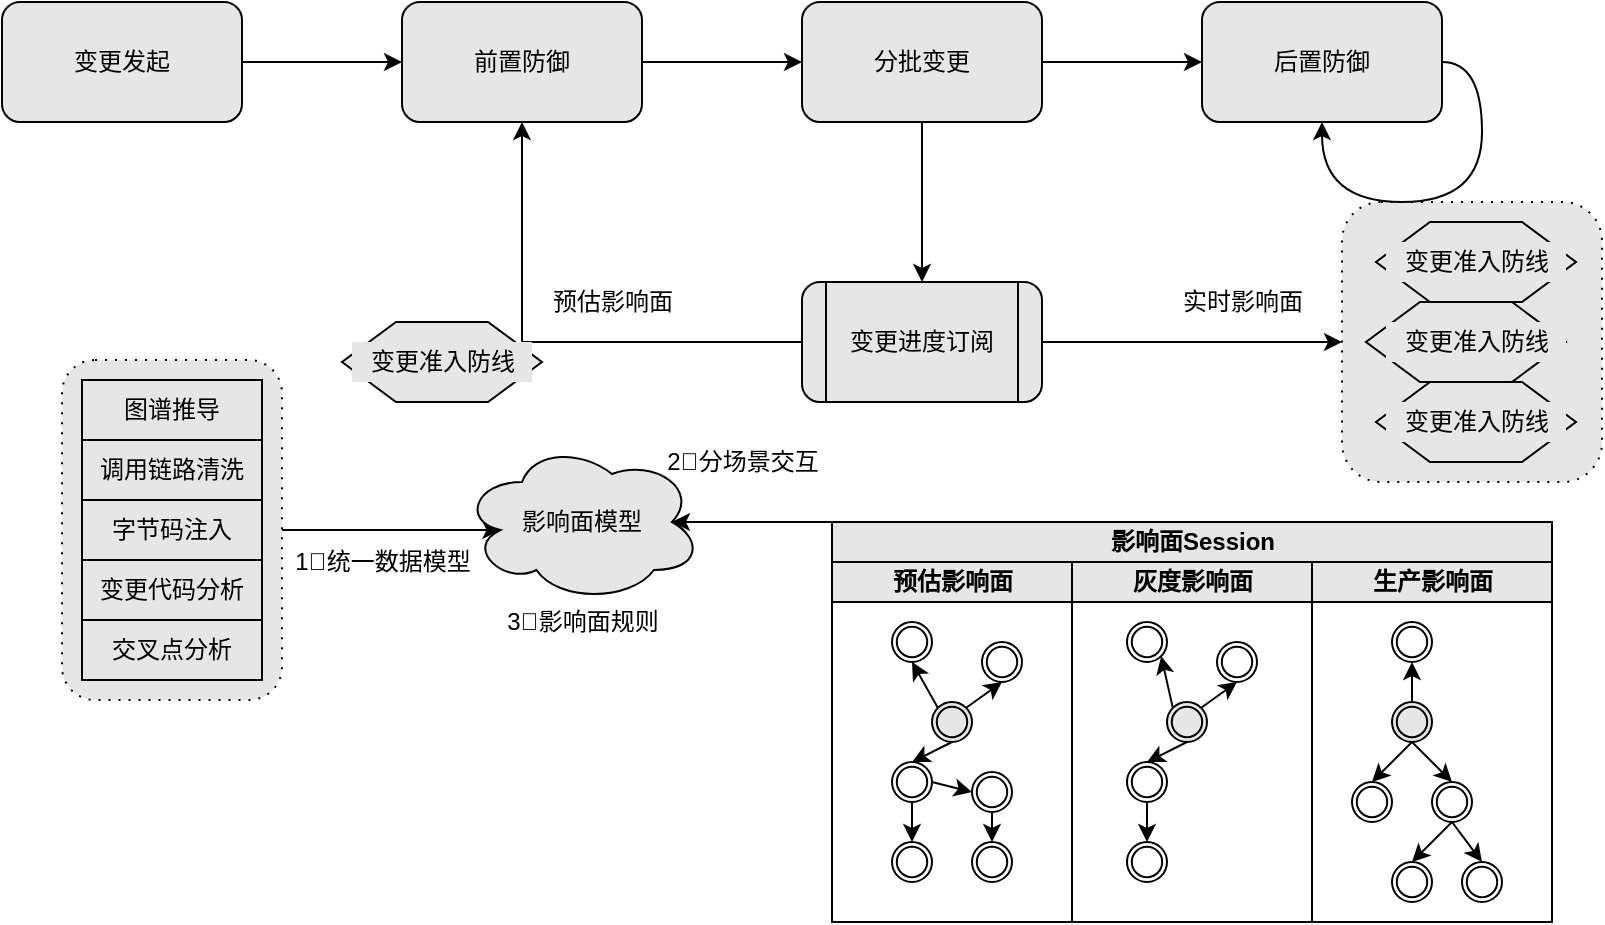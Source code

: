 <mxfile version="13.7.2" type="github">
  <diagram id="S0jVbe6z213CAZg4sw0W" name="Page-1">
    <mxGraphModel dx="1426" dy="740" grid="1" gridSize="10" guides="1" tooltips="1" connect="1" arrows="1" fold="1" page="1" pageScale="1" pageWidth="827" pageHeight="1169" math="0" shadow="0">
      <root>
        <mxCell id="0" />
        <mxCell id="1" parent="0" />
        <mxCell id="dAHWYHgrOFg6X7nAU1P5-92" style="edgeStyle=orthogonalEdgeStyle;rounded=0;orthogonalLoop=1;jettySize=auto;html=1;exitX=1;exitY=0.5;exitDx=0;exitDy=0;entryX=0.16;entryY=0.55;entryDx=0;entryDy=0;entryPerimeter=0;fillColor=#FFFFFF;" edge="1" parent="1" source="dAHWYHgrOFg6X7nAU1P5-35" target="dAHWYHgrOFg6X7nAU1P5-34">
          <mxGeometry relative="1" as="geometry" />
        </mxCell>
        <mxCell id="dAHWYHgrOFg6X7nAU1P5-35" value="" style="shape=ext;rounded=1;html=1;whiteSpace=wrap;dashed=1;dashPattern=1 4;fillColor=#E6E6E6;" vertex="1" parent="1">
          <mxGeometry x="70" y="379" width="110" height="170" as="geometry" />
        </mxCell>
        <mxCell id="dAHWYHgrOFg6X7nAU1P5-21" value="" style="shape=ext;rounded=1;html=1;whiteSpace=wrap;dashed=1;dashPattern=1 4;fillColor=#E6E6E6;" vertex="1" parent="1">
          <mxGeometry x="710" y="300" width="130" height="140" as="geometry" />
        </mxCell>
        <mxCell id="dAHWYHgrOFg6X7nAU1P5-3" value="" style="edgeStyle=orthogonalEdgeStyle;rounded=0;orthogonalLoop=1;jettySize=auto;html=1;fillColor=#E6E6E6;" edge="1" parent="1" source="dAHWYHgrOFg6X7nAU1P5-1" target="dAHWYHgrOFg6X7nAU1P5-2">
          <mxGeometry relative="1" as="geometry" />
        </mxCell>
        <mxCell id="dAHWYHgrOFg6X7nAU1P5-1" value="变更发起" style="rounded=1;whiteSpace=wrap;html=1;fillColor=#E6E6E6;" vertex="1" parent="1">
          <mxGeometry x="40" y="200" width="120" height="60" as="geometry" />
        </mxCell>
        <mxCell id="dAHWYHgrOFg6X7nAU1P5-5" value="" style="edgeStyle=orthogonalEdgeStyle;rounded=0;orthogonalLoop=1;jettySize=auto;html=1;fillColor=#E6E6E6;" edge="1" parent="1" source="dAHWYHgrOFg6X7nAU1P5-2" target="dAHWYHgrOFg6X7nAU1P5-4">
          <mxGeometry relative="1" as="geometry" />
        </mxCell>
        <mxCell id="dAHWYHgrOFg6X7nAU1P5-2" value="前置防御" style="rounded=1;whiteSpace=wrap;html=1;fillColor=#E6E6E6;" vertex="1" parent="1">
          <mxGeometry x="240" y="200" width="120" height="60" as="geometry" />
        </mxCell>
        <mxCell id="dAHWYHgrOFg6X7nAU1P5-7" value="" style="edgeStyle=orthogonalEdgeStyle;rounded=0;orthogonalLoop=1;jettySize=auto;html=1;fillColor=#E6E6E6;" edge="1" parent="1" source="dAHWYHgrOFg6X7nAU1P5-4" target="dAHWYHgrOFg6X7nAU1P5-6">
          <mxGeometry relative="1" as="geometry" />
        </mxCell>
        <mxCell id="dAHWYHgrOFg6X7nAU1P5-9" value="" style="edgeStyle=orthogonalEdgeStyle;rounded=0;orthogonalLoop=1;jettySize=auto;html=1;fillColor=#E6E6E6;" edge="1" parent="1" source="dAHWYHgrOFg6X7nAU1P5-4" target="dAHWYHgrOFg6X7nAU1P5-8">
          <mxGeometry relative="1" as="geometry" />
        </mxCell>
        <mxCell id="dAHWYHgrOFg6X7nAU1P5-4" value="分批变更" style="rounded=1;whiteSpace=wrap;html=1;fillColor=#E6E6E6;" vertex="1" parent="1">
          <mxGeometry x="440" y="200" width="120" height="60" as="geometry" />
        </mxCell>
        <mxCell id="dAHWYHgrOFg6X7nAU1P5-6" value="后置防御" style="rounded=1;whiteSpace=wrap;html=1;fillColor=#E6E6E6;" vertex="1" parent="1">
          <mxGeometry x="640" y="200" width="120" height="60" as="geometry" />
        </mxCell>
        <mxCell id="dAHWYHgrOFg6X7nAU1P5-10" style="edgeStyle=orthogonalEdgeStyle;rounded=0;orthogonalLoop=1;jettySize=auto;html=1;exitX=0;exitY=0.5;exitDx=0;exitDy=0;entryX=0.5;entryY=1;entryDx=0;entryDy=0;fillColor=#E6E6E6;" edge="1" parent="1" source="dAHWYHgrOFg6X7nAU1P5-8" target="dAHWYHgrOFg6X7nAU1P5-2">
          <mxGeometry relative="1" as="geometry" />
        </mxCell>
        <mxCell id="dAHWYHgrOFg6X7nAU1P5-23" style="edgeStyle=orthogonalEdgeStyle;curved=1;rounded=0;orthogonalLoop=1;jettySize=auto;html=1;exitX=1;exitY=0.5;exitDx=0;exitDy=0;entryX=0;entryY=0.5;entryDx=0;entryDy=0;fillColor=#E6E6E6;" edge="1" parent="1" source="dAHWYHgrOFg6X7nAU1P5-8" target="dAHWYHgrOFg6X7nAU1P5-21">
          <mxGeometry relative="1" as="geometry" />
        </mxCell>
        <mxCell id="dAHWYHgrOFg6X7nAU1P5-8" value="变更进度订阅" style="shape=process;whiteSpace=wrap;html=1;backgroundOutline=1;rounded=1;fillColor=#E6E6E6;" vertex="1" parent="1">
          <mxGeometry x="440" y="340" width="120" height="60" as="geometry" />
        </mxCell>
        <mxCell id="dAHWYHgrOFg6X7nAU1P5-11" value="" style="verticalLabelPosition=bottom;verticalAlign=top;html=1;shape=hexagon;perimeter=hexagonPerimeter2;arcSize=6;size=0.27;fillColor=#E6E6E6;" vertex="1" parent="1">
          <mxGeometry x="210" y="360" width="100" height="40" as="geometry" />
        </mxCell>
        <mxCell id="dAHWYHgrOFg6X7nAU1P5-12" value="变更准入防线" style="text;html=1;align=center;verticalAlign=middle;resizable=0;points=[];autosize=1;fillColor=#E6E6E6;" vertex="1" parent="1">
          <mxGeometry x="215" y="370" width="90" height="20" as="geometry" />
        </mxCell>
        <mxCell id="dAHWYHgrOFg6X7nAU1P5-13" value="" style="verticalLabelPosition=bottom;verticalAlign=top;html=1;shape=hexagon;perimeter=hexagonPerimeter2;arcSize=6;size=0.27;fillColor=#E6E6E6;" vertex="1" parent="1">
          <mxGeometry x="727" y="310" width="100" height="40" as="geometry" />
        </mxCell>
        <mxCell id="dAHWYHgrOFg6X7nAU1P5-14" value="变更准入防线" style="text;html=1;align=center;verticalAlign=middle;resizable=0;points=[];autosize=1;fillColor=#E6E6E6;" vertex="1" parent="1">
          <mxGeometry x="732" y="320" width="90" height="20" as="geometry" />
        </mxCell>
        <mxCell id="dAHWYHgrOFg6X7nAU1P5-15" value="" style="verticalLabelPosition=bottom;verticalAlign=top;html=1;shape=hexagon;perimeter=hexagonPerimeter2;arcSize=6;size=0.27;fillColor=#E6E6E6;" vertex="1" parent="1">
          <mxGeometry x="727" y="390" width="100" height="40" as="geometry" />
        </mxCell>
        <mxCell id="dAHWYHgrOFg6X7nAU1P5-16" value="变更准入防线" style="text;html=1;align=center;verticalAlign=middle;resizable=0;points=[];autosize=1;fillColor=#E6E6E6;" vertex="1" parent="1">
          <mxGeometry x="732" y="400" width="90" height="20" as="geometry" />
        </mxCell>
        <mxCell id="dAHWYHgrOFg6X7nAU1P5-17" value="" style="verticalLabelPosition=bottom;verticalAlign=top;html=1;shape=hexagon;perimeter=hexagonPerimeter2;arcSize=6;size=0.27;fillColor=#E6E6E6;" vertex="1" parent="1">
          <mxGeometry x="722" y="350" width="100" height="40" as="geometry" />
        </mxCell>
        <mxCell id="dAHWYHgrOFg6X7nAU1P5-18" value="变更准入防线" style="text;html=1;align=center;verticalAlign=middle;resizable=0;points=[];autosize=1;fillColor=#E6E6E6;" vertex="1" parent="1">
          <mxGeometry x="732" y="360" width="90" height="20" as="geometry" />
        </mxCell>
        <mxCell id="dAHWYHgrOFg6X7nAU1P5-22" style="edgeStyle=orthogonalEdgeStyle;rounded=0;orthogonalLoop=1;jettySize=auto;html=1;exitX=1;exitY=0.5;exitDx=0;exitDy=0;entryX=0.5;entryY=1;entryDx=0;entryDy=0;curved=1;fillColor=#E6E6E6;" edge="1" parent="1" source="dAHWYHgrOFg6X7nAU1P5-6" target="dAHWYHgrOFg6X7nAU1P5-6">
          <mxGeometry relative="1" as="geometry">
            <Array as="points">
              <mxPoint x="780" y="230" />
              <mxPoint x="780" y="300" />
              <mxPoint x="700" y="300" />
            </Array>
          </mxGeometry>
        </mxCell>
        <mxCell id="dAHWYHgrOFg6X7nAU1P5-25" value="调用链路清洗" style="rounded=0;whiteSpace=wrap;html=1;fillColor=#E6E6E6;" vertex="1" parent="1">
          <mxGeometry x="80" y="419" width="90" height="30" as="geometry" />
        </mxCell>
        <mxCell id="dAHWYHgrOFg6X7nAU1P5-26" value="字节码注入" style="rounded=0;whiteSpace=wrap;html=1;fillColor=#E6E6E6;" vertex="1" parent="1">
          <mxGeometry x="80" y="449" width="90" height="30" as="geometry" />
        </mxCell>
        <mxCell id="dAHWYHgrOFg6X7nAU1P5-27" value="变更代码分析" style="rounded=0;whiteSpace=wrap;html=1;fillColor=#E6E6E6;" vertex="1" parent="1">
          <mxGeometry x="80" y="479" width="90" height="30" as="geometry" />
        </mxCell>
        <mxCell id="dAHWYHgrOFg6X7nAU1P5-28" value="交叉点分析" style="rounded=0;whiteSpace=wrap;html=1;fillColor=#E6E6E6;" vertex="1" parent="1">
          <mxGeometry x="80" y="509" width="90" height="30" as="geometry" />
        </mxCell>
        <mxCell id="dAHWYHgrOFg6X7nAU1P5-29" value="图谱推导" style="rounded=0;whiteSpace=wrap;html=1;fillColor=#E6E6E6;" vertex="1" parent="1">
          <mxGeometry x="80" y="389" width="90" height="30" as="geometry" />
        </mxCell>
        <mxCell id="dAHWYHgrOFg6X7nAU1P5-93" style="edgeStyle=orthogonalEdgeStyle;rounded=0;orthogonalLoop=1;jettySize=auto;html=1;exitX=0;exitY=0;exitDx=0;exitDy=0;entryX=0.875;entryY=0.5;entryDx=0;entryDy=0;entryPerimeter=0;fillColor=#FFFFFF;" edge="1" parent="1" source="dAHWYHgrOFg6X7nAU1P5-30" target="dAHWYHgrOFg6X7nAU1P5-34">
          <mxGeometry relative="1" as="geometry">
            <Array as="points">
              <mxPoint x="440" y="460" />
              <mxPoint x="440" y="460" />
            </Array>
          </mxGeometry>
        </mxCell>
        <mxCell id="dAHWYHgrOFg6X7nAU1P5-34" value="影响面模型" style="ellipse;shape=cloud;whiteSpace=wrap;html=1;fillColor=#E6E6E6;" vertex="1" parent="1">
          <mxGeometry x="270" y="420" width="120" height="80" as="geometry" />
        </mxCell>
        <mxCell id="dAHWYHgrOFg6X7nAU1P5-89" value="1⃣️统一数据模型" style="text;html=1;align=center;verticalAlign=middle;resizable=0;points=[];autosize=1;" vertex="1" parent="1">
          <mxGeometry x="180" y="470" width="100" height="20" as="geometry" />
        </mxCell>
        <mxCell id="dAHWYHgrOFg6X7nAU1P5-90" value="2⃣️分场景交互" style="text;html=1;align=center;verticalAlign=middle;resizable=0;points=[];autosize=1;" vertex="1" parent="1">
          <mxGeometry x="365" y="420" width="90" height="20" as="geometry" />
        </mxCell>
        <mxCell id="dAHWYHgrOFg6X7nAU1P5-91" value="3⃣️影响面规则" style="text;html=1;align=center;verticalAlign=middle;resizable=0;points=[];autosize=1;" vertex="1" parent="1">
          <mxGeometry x="285" y="500" width="90" height="20" as="geometry" />
        </mxCell>
        <mxCell id="dAHWYHgrOFg6X7nAU1P5-30" value="影响面Session" style="swimlane;html=1;childLayout=stackLayout;resizeParent=1;resizeParentMax=0;startSize=20;fillColor=#E6E6E6;" vertex="1" parent="1">
          <mxGeometry x="455" y="460" width="360" height="200" as="geometry" />
        </mxCell>
        <mxCell id="dAHWYHgrOFg6X7nAU1P5-31" value="预估影响面" style="swimlane;html=1;startSize=20;fillColor=#E6E6E6;" vertex="1" parent="dAHWYHgrOFg6X7nAU1P5-30">
          <mxGeometry y="20" width="120" height="180" as="geometry" />
        </mxCell>
        <mxCell id="dAHWYHgrOFg6X7nAU1P5-49" style="rounded=0;orthogonalLoop=1;jettySize=auto;html=1;exitX=0.145;exitY=0.145;exitDx=0;exitDy=0;exitPerimeter=0;entryX=0.5;entryY=1;entryDx=0;entryDy=0;fillColor=#FFFFFF;" edge="1" parent="dAHWYHgrOFg6X7nAU1P5-31" source="dAHWYHgrOFg6X7nAU1P5-37" target="dAHWYHgrOFg6X7nAU1P5-41">
          <mxGeometry relative="1" as="geometry" />
        </mxCell>
        <mxCell id="dAHWYHgrOFg6X7nAU1P5-50" style="rounded=0;orthogonalLoop=1;jettySize=auto;html=1;exitX=0.855;exitY=0.145;exitDx=0;exitDy=0;exitPerimeter=0;entryX=0.5;entryY=1;entryDx=0;entryDy=0;fillColor=#FFFFFF;" edge="1" parent="dAHWYHgrOFg6X7nAU1P5-31" source="dAHWYHgrOFg6X7nAU1P5-37" target="dAHWYHgrOFg6X7nAU1P5-39">
          <mxGeometry relative="1" as="geometry" />
        </mxCell>
        <mxCell id="dAHWYHgrOFg6X7nAU1P5-51" style="rounded=0;orthogonalLoop=1;jettySize=auto;html=1;exitX=0.5;exitY=1;exitDx=0;exitDy=0;entryX=0.5;entryY=0;entryDx=0;entryDy=0;fillColor=#FFFFFF;" edge="1" parent="dAHWYHgrOFg6X7nAU1P5-31" source="dAHWYHgrOFg6X7nAU1P5-37" target="dAHWYHgrOFg6X7nAU1P5-43">
          <mxGeometry relative="1" as="geometry" />
        </mxCell>
        <mxCell id="dAHWYHgrOFg6X7nAU1P5-53" style="rounded=0;orthogonalLoop=1;jettySize=auto;html=1;exitX=0.5;exitY=1;exitDx=0;exitDy=0;entryX=0.5;entryY=0;entryDx=0;entryDy=0;fillColor=#FFFFFF;" edge="1" parent="dAHWYHgrOFg6X7nAU1P5-31" source="dAHWYHgrOFg6X7nAU1P5-40" target="dAHWYHgrOFg6X7nAU1P5-42">
          <mxGeometry relative="1" as="geometry" />
        </mxCell>
        <mxCell id="dAHWYHgrOFg6X7nAU1P5-52" style="rounded=0;orthogonalLoop=1;jettySize=auto;html=1;exitX=1;exitY=0.5;exitDx=0;exitDy=0;entryX=0;entryY=0.5;entryDx=0;entryDy=0;fillColor=#FFFFFF;" edge="1" parent="dAHWYHgrOFg6X7nAU1P5-31" source="dAHWYHgrOFg6X7nAU1P5-43" target="dAHWYHgrOFg6X7nAU1P5-40">
          <mxGeometry relative="1" as="geometry" />
        </mxCell>
        <mxCell id="dAHWYHgrOFg6X7nAU1P5-54" style="rounded=0;orthogonalLoop=1;jettySize=auto;html=1;exitX=0.5;exitY=1;exitDx=0;exitDy=0;entryX=0.5;entryY=0;entryDx=0;entryDy=0;fillColor=#FFFFFF;" edge="1" parent="dAHWYHgrOFg6X7nAU1P5-31" source="dAHWYHgrOFg6X7nAU1P5-43" target="dAHWYHgrOFg6X7nAU1P5-38">
          <mxGeometry relative="1" as="geometry" />
        </mxCell>
        <mxCell id="dAHWYHgrOFg6X7nAU1P5-43" value="" style="shape=mxgraph.bpmn.shape;html=1;verticalLabelPosition=bottom;labelBackgroundColor=#ffffff;verticalAlign=top;align=center;perimeter=ellipsePerimeter;outlineConnect=0;outline=throwing;symbol=general;fillColor=#FFFFFF;" vertex="1" parent="dAHWYHgrOFg6X7nAU1P5-31">
          <mxGeometry x="30" y="100" width="20" height="20" as="geometry" />
        </mxCell>
        <mxCell id="dAHWYHgrOFg6X7nAU1P5-41" value="" style="shape=mxgraph.bpmn.shape;html=1;verticalLabelPosition=bottom;labelBackgroundColor=#ffffff;verticalAlign=top;align=center;perimeter=ellipsePerimeter;outlineConnect=0;outline=throwing;symbol=general;fillColor=#FFFFFF;" vertex="1" parent="dAHWYHgrOFg6X7nAU1P5-31">
          <mxGeometry x="30" y="30" width="20" height="20" as="geometry" />
        </mxCell>
        <mxCell id="dAHWYHgrOFg6X7nAU1P5-40" value="" style="shape=mxgraph.bpmn.shape;html=1;verticalLabelPosition=bottom;labelBackgroundColor=#ffffff;verticalAlign=top;align=center;perimeter=ellipsePerimeter;outlineConnect=0;outline=throwing;symbol=general;fillColor=#FFFFFF;" vertex="1" parent="dAHWYHgrOFg6X7nAU1P5-31">
          <mxGeometry x="70" y="105" width="20" height="20" as="geometry" />
        </mxCell>
        <mxCell id="dAHWYHgrOFg6X7nAU1P5-42" value="" style="shape=mxgraph.bpmn.shape;html=1;verticalLabelPosition=bottom;labelBackgroundColor=#ffffff;verticalAlign=top;align=center;perimeter=ellipsePerimeter;outlineConnect=0;outline=throwing;symbol=general;fillColor=#FFFFFF;" vertex="1" parent="dAHWYHgrOFg6X7nAU1P5-31">
          <mxGeometry x="70" y="140" width="20" height="20" as="geometry" />
        </mxCell>
        <mxCell id="dAHWYHgrOFg6X7nAU1P5-39" value="" style="shape=mxgraph.bpmn.shape;html=1;verticalLabelPosition=bottom;labelBackgroundColor=#ffffff;verticalAlign=top;align=center;perimeter=ellipsePerimeter;outlineConnect=0;outline=throwing;symbol=general;fillColor=#FFFFFF;" vertex="1" parent="dAHWYHgrOFg6X7nAU1P5-31">
          <mxGeometry x="75" y="40" width="20" height="20" as="geometry" />
        </mxCell>
        <mxCell id="dAHWYHgrOFg6X7nAU1P5-38" value="" style="shape=mxgraph.bpmn.shape;html=1;verticalLabelPosition=bottom;labelBackgroundColor=#ffffff;verticalAlign=top;align=center;perimeter=ellipsePerimeter;outlineConnect=0;outline=throwing;symbol=general;fillColor=#FFFFFF;" vertex="1" parent="dAHWYHgrOFg6X7nAU1P5-31">
          <mxGeometry x="30" y="140" width="20" height="20" as="geometry" />
        </mxCell>
        <mxCell id="dAHWYHgrOFg6X7nAU1P5-37" value="" style="shape=mxgraph.bpmn.shape;html=1;verticalLabelPosition=bottom;labelBackgroundColor=#ffffff;verticalAlign=top;align=center;perimeter=ellipsePerimeter;outlineConnect=0;outline=throwing;symbol=general;fillColor=#E6E6E6;" vertex="1" parent="dAHWYHgrOFg6X7nAU1P5-31">
          <mxGeometry x="50" y="70" width="20" height="20" as="geometry" />
        </mxCell>
        <mxCell id="dAHWYHgrOFg6X7nAU1P5-32" value="灰度影响面" style="swimlane;html=1;startSize=20;fillColor=#E6E6E6;" vertex="1" parent="dAHWYHgrOFg6X7nAU1P5-30">
          <mxGeometry x="120" y="20" width="120" height="180" as="geometry" />
        </mxCell>
        <mxCell id="dAHWYHgrOFg6X7nAU1P5-59" style="rounded=0;orthogonalLoop=1;jettySize=auto;html=1;exitX=0.145;exitY=0.145;exitDx=0;exitDy=0;exitPerimeter=0;entryX=0.855;entryY=0.855;entryDx=0;entryDy=0;entryPerimeter=0;fillColor=#FFFFFF;" edge="1" parent="dAHWYHgrOFg6X7nAU1P5-32" source="dAHWYHgrOFg6X7nAU1P5-62" target="dAHWYHgrOFg6X7nAU1P5-67">
          <mxGeometry relative="1" as="geometry" />
        </mxCell>
        <mxCell id="dAHWYHgrOFg6X7nAU1P5-60" style="rounded=0;orthogonalLoop=1;jettySize=auto;html=1;exitX=0.855;exitY=0.145;exitDx=0;exitDy=0;exitPerimeter=0;entryX=0.5;entryY=1;entryDx=0;entryDy=0;fillColor=#FFFFFF;" edge="1" parent="dAHWYHgrOFg6X7nAU1P5-32" source="dAHWYHgrOFg6X7nAU1P5-62" target="dAHWYHgrOFg6X7nAU1P5-64">
          <mxGeometry relative="1" as="geometry" />
        </mxCell>
        <mxCell id="dAHWYHgrOFg6X7nAU1P5-61" style="rounded=0;orthogonalLoop=1;jettySize=auto;html=1;exitX=0.5;exitY=1;exitDx=0;exitDy=0;entryX=0.5;entryY=0;entryDx=0;entryDy=0;fillColor=#FFFFFF;" edge="1" parent="dAHWYHgrOFg6X7nAU1P5-32" source="dAHWYHgrOFg6X7nAU1P5-62" target="dAHWYHgrOFg6X7nAU1P5-71">
          <mxGeometry relative="1" as="geometry" />
        </mxCell>
        <mxCell id="dAHWYHgrOFg6X7nAU1P5-70" style="rounded=0;orthogonalLoop=1;jettySize=auto;html=1;exitX=0.5;exitY=1;exitDx=0;exitDy=0;entryX=0.5;entryY=0;entryDx=0;entryDy=0;fillColor=#FFFFFF;" edge="1" parent="dAHWYHgrOFg6X7nAU1P5-32" source="dAHWYHgrOFg6X7nAU1P5-71" target="dAHWYHgrOFg6X7nAU1P5-63">
          <mxGeometry relative="1" as="geometry" />
        </mxCell>
        <mxCell id="dAHWYHgrOFg6X7nAU1P5-71" value="" style="shape=mxgraph.bpmn.shape;html=1;verticalLabelPosition=bottom;labelBackgroundColor=#ffffff;verticalAlign=top;align=center;perimeter=ellipsePerimeter;outlineConnect=0;outline=throwing;symbol=general;fillColor=#FFFFFF;" vertex="1" parent="dAHWYHgrOFg6X7nAU1P5-32">
          <mxGeometry x="27.5" y="100" width="20" height="20" as="geometry" />
        </mxCell>
        <mxCell id="dAHWYHgrOFg6X7nAU1P5-67" value="" style="shape=mxgraph.bpmn.shape;html=1;verticalLabelPosition=bottom;labelBackgroundColor=#ffffff;verticalAlign=top;align=center;perimeter=ellipsePerimeter;outlineConnect=0;outline=throwing;symbol=general;fillColor=#FFFFFF;" vertex="1" parent="dAHWYHgrOFg6X7nAU1P5-32">
          <mxGeometry x="27.5" y="30" width="20" height="20" as="geometry" />
        </mxCell>
        <mxCell id="dAHWYHgrOFg6X7nAU1P5-64" value="" style="shape=mxgraph.bpmn.shape;html=1;verticalLabelPosition=bottom;labelBackgroundColor=#ffffff;verticalAlign=top;align=center;perimeter=ellipsePerimeter;outlineConnect=0;outline=throwing;symbol=general;fillColor=#FFFFFF;" vertex="1" parent="dAHWYHgrOFg6X7nAU1P5-32">
          <mxGeometry x="72.5" y="40" width="20" height="20" as="geometry" />
        </mxCell>
        <mxCell id="dAHWYHgrOFg6X7nAU1P5-63" value="" style="shape=mxgraph.bpmn.shape;html=1;verticalLabelPosition=bottom;labelBackgroundColor=#ffffff;verticalAlign=top;align=center;perimeter=ellipsePerimeter;outlineConnect=0;outline=throwing;symbol=general;fillColor=#FFFFFF;" vertex="1" parent="dAHWYHgrOFg6X7nAU1P5-32">
          <mxGeometry x="27.5" y="140" width="20" height="20" as="geometry" />
        </mxCell>
        <mxCell id="dAHWYHgrOFg6X7nAU1P5-62" value="" style="shape=mxgraph.bpmn.shape;html=1;verticalLabelPosition=bottom;labelBackgroundColor=#ffffff;verticalAlign=top;align=center;perimeter=ellipsePerimeter;outlineConnect=0;outline=throwing;symbol=general;fillColor=#E6E6E6;" vertex="1" parent="dAHWYHgrOFg6X7nAU1P5-32">
          <mxGeometry x="47.5" y="70" width="20" height="20" as="geometry" />
        </mxCell>
        <mxCell id="dAHWYHgrOFg6X7nAU1P5-33" value="生产影响面" style="swimlane;html=1;startSize=20;fillColor=#E6E6E6;" vertex="1" parent="dAHWYHgrOFg6X7nAU1P5-30">
          <mxGeometry x="240" y="20" width="120" height="180" as="geometry" />
        </mxCell>
        <mxCell id="dAHWYHgrOFg6X7nAU1P5-72" style="rounded=0;orthogonalLoop=1;jettySize=auto;html=1;exitX=0.5;exitY=0;exitDx=0;exitDy=0;entryX=0.5;entryY=1;entryDx=0;entryDy=0;fillColor=#FFFFFF;" edge="1" parent="dAHWYHgrOFg6X7nAU1P5-33" source="dAHWYHgrOFg6X7nAU1P5-75" target="dAHWYHgrOFg6X7nAU1P5-78">
          <mxGeometry relative="1" as="geometry" />
        </mxCell>
        <mxCell id="dAHWYHgrOFg6X7nAU1P5-74" style="rounded=0;orthogonalLoop=1;jettySize=auto;html=1;exitX=0.5;exitY=1;exitDx=0;exitDy=0;entryX=0.5;entryY=0;entryDx=0;entryDy=0;fillColor=#FFFFFF;" edge="1" parent="dAHWYHgrOFg6X7nAU1P5-33" source="dAHWYHgrOFg6X7nAU1P5-75" target="dAHWYHgrOFg6X7nAU1P5-80">
          <mxGeometry relative="1" as="geometry">
            <mxPoint x="90" y="100" as="sourcePoint" />
          </mxGeometry>
        </mxCell>
        <mxCell id="dAHWYHgrOFg6X7nAU1P5-82" style="rounded=0;orthogonalLoop=1;jettySize=auto;html=1;exitX=0.5;exitY=1;exitDx=0;exitDy=0;entryX=0.5;entryY=0;entryDx=0;entryDy=0;fillColor=#FFFFFF;" edge="1" parent="dAHWYHgrOFg6X7nAU1P5-33" source="dAHWYHgrOFg6X7nAU1P5-75" target="dAHWYHgrOFg6X7nAU1P5-77">
          <mxGeometry relative="1" as="geometry" />
        </mxCell>
        <mxCell id="dAHWYHgrOFg6X7nAU1P5-75" value="" style="shape=mxgraph.bpmn.shape;html=1;verticalLabelPosition=bottom;labelBackgroundColor=#ffffff;verticalAlign=top;align=center;perimeter=ellipsePerimeter;outlineConnect=0;outline=throwing;symbol=general;fillColor=#E6E6E6;" vertex="1" parent="dAHWYHgrOFg6X7nAU1P5-33">
          <mxGeometry x="40" y="70" width="20" height="20" as="geometry" />
        </mxCell>
        <mxCell id="dAHWYHgrOFg6X7nAU1P5-77" value="" style="shape=mxgraph.bpmn.shape;html=1;verticalLabelPosition=bottom;labelBackgroundColor=#ffffff;verticalAlign=top;align=center;perimeter=ellipsePerimeter;outlineConnect=0;outline=throwing;symbol=general;fillColor=#FFFFFF;" vertex="1" parent="dAHWYHgrOFg6X7nAU1P5-33">
          <mxGeometry x="20" y="110" width="20" height="20" as="geometry" />
        </mxCell>
        <mxCell id="dAHWYHgrOFg6X7nAU1P5-78" value="" style="shape=mxgraph.bpmn.shape;html=1;verticalLabelPosition=bottom;labelBackgroundColor=#ffffff;verticalAlign=top;align=center;perimeter=ellipsePerimeter;outlineConnect=0;outline=throwing;symbol=general;fillColor=#FFFFFF;" vertex="1" parent="dAHWYHgrOFg6X7nAU1P5-33">
          <mxGeometry x="40" y="30" width="20" height="20" as="geometry" />
        </mxCell>
        <mxCell id="dAHWYHgrOFg6X7nAU1P5-79" style="rounded=0;orthogonalLoop=1;jettySize=auto;html=1;exitX=0.5;exitY=1;exitDx=0;exitDy=0;entryX=0.5;entryY=0;entryDx=0;entryDy=0;fillColor=#FFFFFF;" edge="1" parent="dAHWYHgrOFg6X7nAU1P5-33" source="dAHWYHgrOFg6X7nAU1P5-80" target="dAHWYHgrOFg6X7nAU1P5-76">
          <mxGeometry relative="1" as="geometry" />
        </mxCell>
        <mxCell id="dAHWYHgrOFg6X7nAU1P5-83" style="rounded=0;orthogonalLoop=1;jettySize=auto;html=1;exitX=0.5;exitY=1;exitDx=0;exitDy=0;fillColor=#FFFFFF;entryX=0.5;entryY=0;entryDx=0;entryDy=0;" edge="1" parent="dAHWYHgrOFg6X7nAU1P5-33" source="dAHWYHgrOFg6X7nAU1P5-80" target="dAHWYHgrOFg6X7nAU1P5-84">
          <mxGeometry relative="1" as="geometry">
            <mxPoint x="20" y="150" as="targetPoint" />
          </mxGeometry>
        </mxCell>
        <mxCell id="dAHWYHgrOFg6X7nAU1P5-84" value="" style="shape=mxgraph.bpmn.shape;html=1;verticalLabelPosition=bottom;labelBackgroundColor=#ffffff;verticalAlign=top;align=center;perimeter=ellipsePerimeter;outlineConnect=0;outline=throwing;symbol=general;fillColor=#FFFFFF;" vertex="1" parent="dAHWYHgrOFg6X7nAU1P5-33">
          <mxGeometry x="40" y="150" width="20" height="20" as="geometry" />
        </mxCell>
        <mxCell id="dAHWYHgrOFg6X7nAU1P5-80" value="" style="shape=mxgraph.bpmn.shape;html=1;verticalLabelPosition=bottom;labelBackgroundColor=#ffffff;verticalAlign=top;align=center;perimeter=ellipsePerimeter;outlineConnect=0;outline=throwing;symbol=general;fillColor=#FFFFFF;" vertex="1" parent="dAHWYHgrOFg6X7nAU1P5-33">
          <mxGeometry x="60" y="110" width="20" height="20" as="geometry" />
        </mxCell>
        <mxCell id="dAHWYHgrOFg6X7nAU1P5-76" value="" style="shape=mxgraph.bpmn.shape;html=1;verticalLabelPosition=bottom;labelBackgroundColor=#ffffff;verticalAlign=top;align=center;perimeter=ellipsePerimeter;outlineConnect=0;outline=throwing;symbol=general;fillColor=#FFFFFF;" vertex="1" parent="dAHWYHgrOFg6X7nAU1P5-33">
          <mxGeometry x="75" y="150" width="20" height="20" as="geometry" />
        </mxCell>
        <mxCell id="dAHWYHgrOFg6X7nAU1P5-94" value="预估影响面" style="text;html=1;align=center;verticalAlign=middle;resizable=0;points=[];autosize=1;" vertex="1" parent="1">
          <mxGeometry x="305" y="340" width="80" height="20" as="geometry" />
        </mxCell>
        <mxCell id="dAHWYHgrOFg6X7nAU1P5-95" value="实时影响面" style="text;html=1;align=center;verticalAlign=middle;resizable=0;points=[];autosize=1;" vertex="1" parent="1">
          <mxGeometry x="620" y="340" width="80" height="20" as="geometry" />
        </mxCell>
      </root>
    </mxGraphModel>
  </diagram>
</mxfile>
